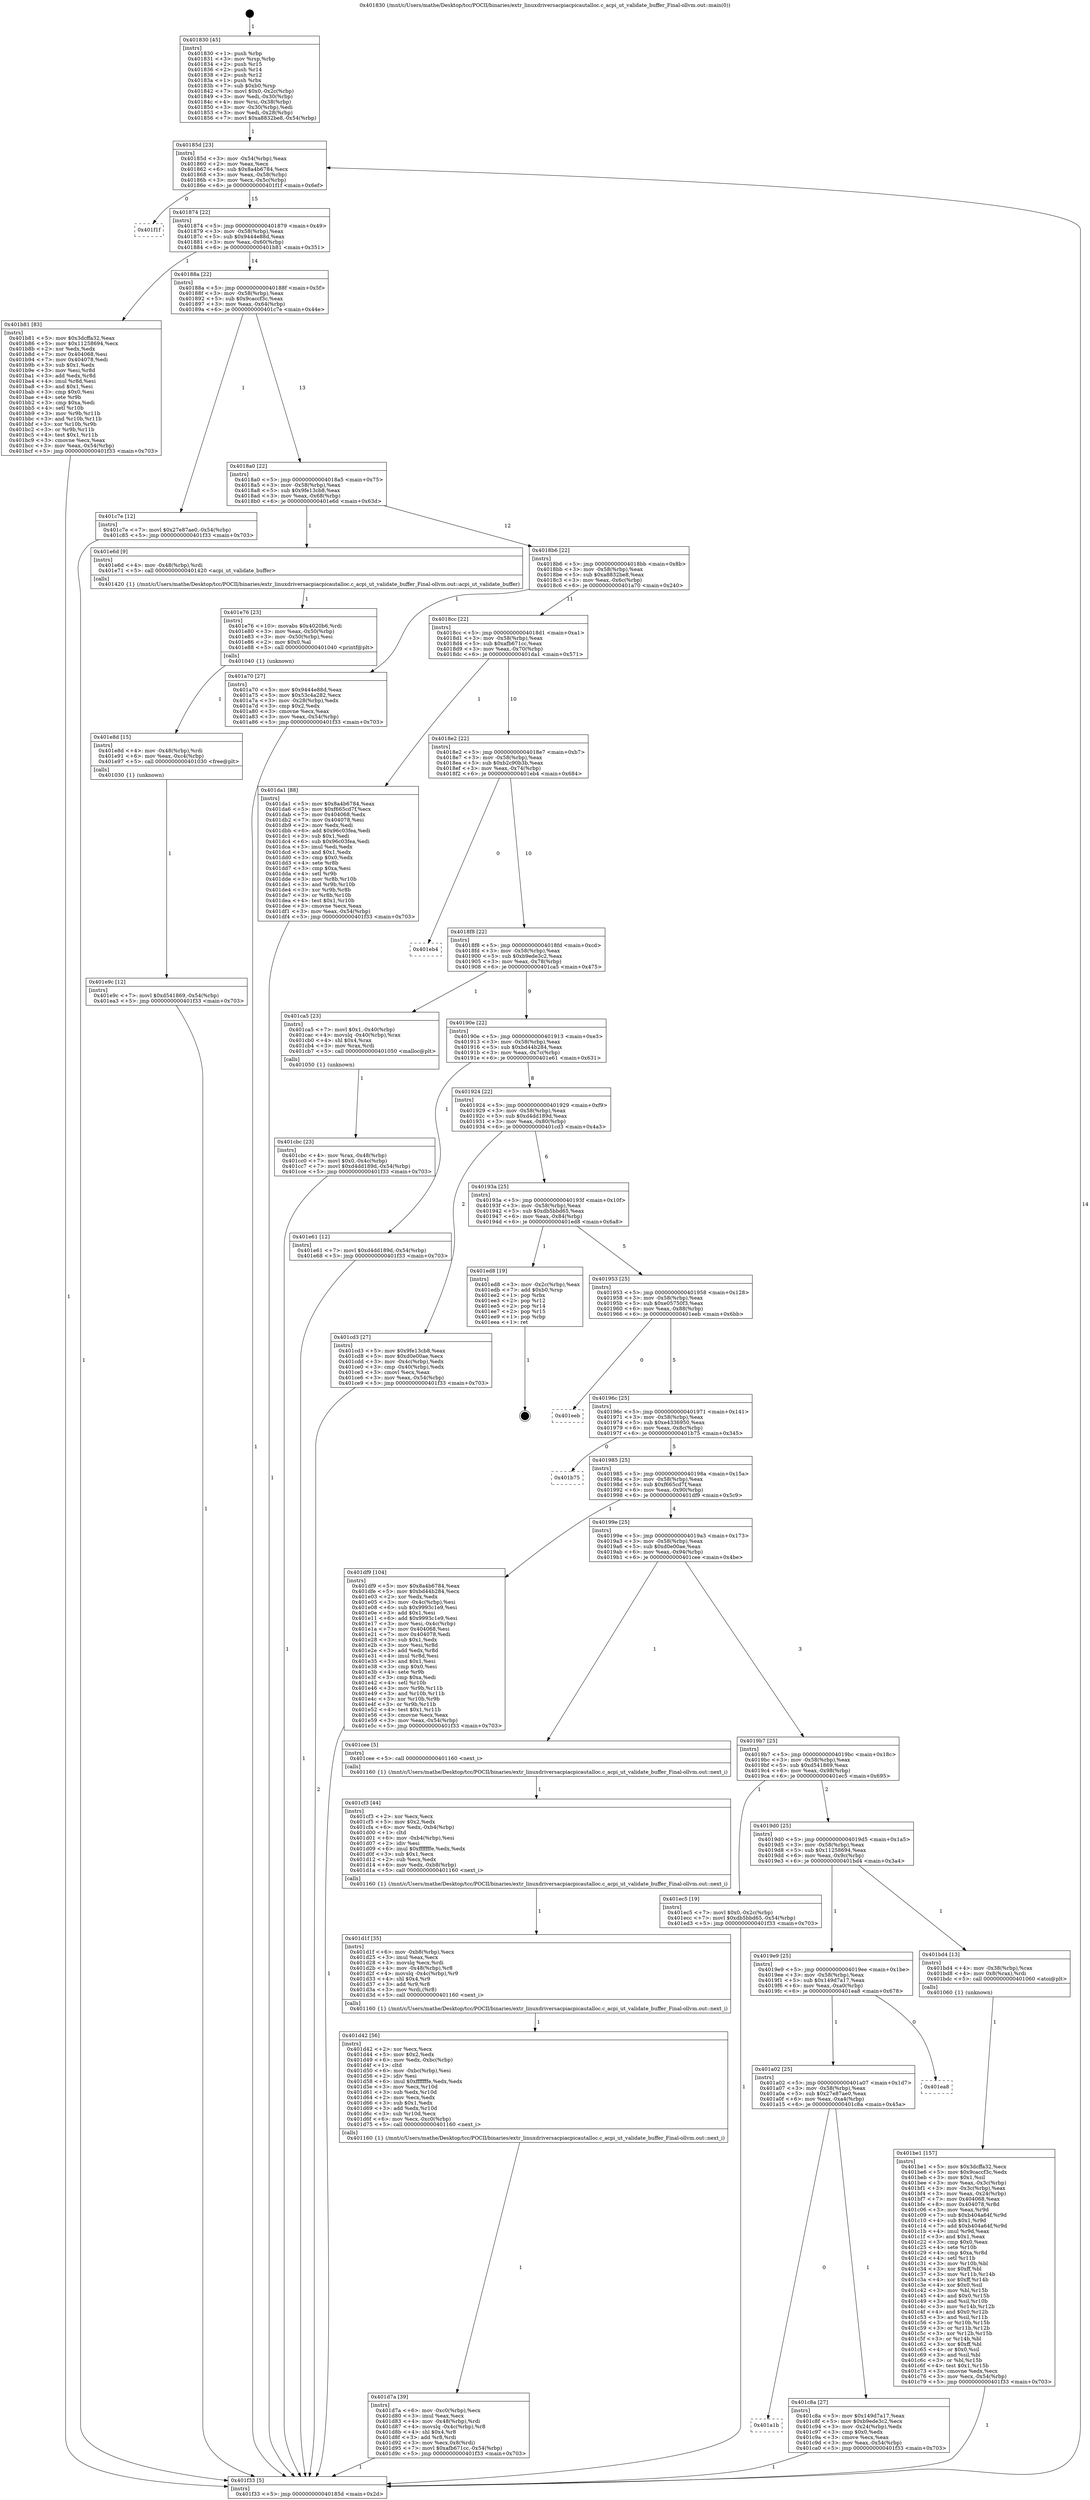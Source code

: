 digraph "0x401830" {
  label = "0x401830 (/mnt/c/Users/mathe/Desktop/tcc/POCII/binaries/extr_linuxdriversacpiacpicautalloc.c_acpi_ut_validate_buffer_Final-ollvm.out::main(0))"
  labelloc = "t"
  node[shape=record]

  Entry [label="",width=0.3,height=0.3,shape=circle,fillcolor=black,style=filled]
  "0x40185d" [label="{
     0x40185d [23]\l
     | [instrs]\l
     &nbsp;&nbsp;0x40185d \<+3\>: mov -0x54(%rbp),%eax\l
     &nbsp;&nbsp;0x401860 \<+2\>: mov %eax,%ecx\l
     &nbsp;&nbsp;0x401862 \<+6\>: sub $0x8a4b6784,%ecx\l
     &nbsp;&nbsp;0x401868 \<+3\>: mov %eax,-0x58(%rbp)\l
     &nbsp;&nbsp;0x40186b \<+3\>: mov %ecx,-0x5c(%rbp)\l
     &nbsp;&nbsp;0x40186e \<+6\>: je 0000000000401f1f \<main+0x6ef\>\l
  }"]
  "0x401f1f" [label="{
     0x401f1f\l
  }", style=dashed]
  "0x401874" [label="{
     0x401874 [22]\l
     | [instrs]\l
     &nbsp;&nbsp;0x401874 \<+5\>: jmp 0000000000401879 \<main+0x49\>\l
     &nbsp;&nbsp;0x401879 \<+3\>: mov -0x58(%rbp),%eax\l
     &nbsp;&nbsp;0x40187c \<+5\>: sub $0x9444e88d,%eax\l
     &nbsp;&nbsp;0x401881 \<+3\>: mov %eax,-0x60(%rbp)\l
     &nbsp;&nbsp;0x401884 \<+6\>: je 0000000000401b81 \<main+0x351\>\l
  }"]
  Exit [label="",width=0.3,height=0.3,shape=circle,fillcolor=black,style=filled,peripheries=2]
  "0x401b81" [label="{
     0x401b81 [83]\l
     | [instrs]\l
     &nbsp;&nbsp;0x401b81 \<+5\>: mov $0x3dcffa32,%eax\l
     &nbsp;&nbsp;0x401b86 \<+5\>: mov $0x11258694,%ecx\l
     &nbsp;&nbsp;0x401b8b \<+2\>: xor %edx,%edx\l
     &nbsp;&nbsp;0x401b8d \<+7\>: mov 0x404068,%esi\l
     &nbsp;&nbsp;0x401b94 \<+7\>: mov 0x404078,%edi\l
     &nbsp;&nbsp;0x401b9b \<+3\>: sub $0x1,%edx\l
     &nbsp;&nbsp;0x401b9e \<+3\>: mov %esi,%r8d\l
     &nbsp;&nbsp;0x401ba1 \<+3\>: add %edx,%r8d\l
     &nbsp;&nbsp;0x401ba4 \<+4\>: imul %r8d,%esi\l
     &nbsp;&nbsp;0x401ba8 \<+3\>: and $0x1,%esi\l
     &nbsp;&nbsp;0x401bab \<+3\>: cmp $0x0,%esi\l
     &nbsp;&nbsp;0x401bae \<+4\>: sete %r9b\l
     &nbsp;&nbsp;0x401bb2 \<+3\>: cmp $0xa,%edi\l
     &nbsp;&nbsp;0x401bb5 \<+4\>: setl %r10b\l
     &nbsp;&nbsp;0x401bb9 \<+3\>: mov %r9b,%r11b\l
     &nbsp;&nbsp;0x401bbc \<+3\>: and %r10b,%r11b\l
     &nbsp;&nbsp;0x401bbf \<+3\>: xor %r10b,%r9b\l
     &nbsp;&nbsp;0x401bc2 \<+3\>: or %r9b,%r11b\l
     &nbsp;&nbsp;0x401bc5 \<+4\>: test $0x1,%r11b\l
     &nbsp;&nbsp;0x401bc9 \<+3\>: cmovne %ecx,%eax\l
     &nbsp;&nbsp;0x401bcc \<+3\>: mov %eax,-0x54(%rbp)\l
     &nbsp;&nbsp;0x401bcf \<+5\>: jmp 0000000000401f33 \<main+0x703\>\l
  }"]
  "0x40188a" [label="{
     0x40188a [22]\l
     | [instrs]\l
     &nbsp;&nbsp;0x40188a \<+5\>: jmp 000000000040188f \<main+0x5f\>\l
     &nbsp;&nbsp;0x40188f \<+3\>: mov -0x58(%rbp),%eax\l
     &nbsp;&nbsp;0x401892 \<+5\>: sub $0x9caccf3c,%eax\l
     &nbsp;&nbsp;0x401897 \<+3\>: mov %eax,-0x64(%rbp)\l
     &nbsp;&nbsp;0x40189a \<+6\>: je 0000000000401c7e \<main+0x44e\>\l
  }"]
  "0x401e9c" [label="{
     0x401e9c [12]\l
     | [instrs]\l
     &nbsp;&nbsp;0x401e9c \<+7\>: movl $0xd541869,-0x54(%rbp)\l
     &nbsp;&nbsp;0x401ea3 \<+5\>: jmp 0000000000401f33 \<main+0x703\>\l
  }"]
  "0x401c7e" [label="{
     0x401c7e [12]\l
     | [instrs]\l
     &nbsp;&nbsp;0x401c7e \<+7\>: movl $0x27e87ae0,-0x54(%rbp)\l
     &nbsp;&nbsp;0x401c85 \<+5\>: jmp 0000000000401f33 \<main+0x703\>\l
  }"]
  "0x4018a0" [label="{
     0x4018a0 [22]\l
     | [instrs]\l
     &nbsp;&nbsp;0x4018a0 \<+5\>: jmp 00000000004018a5 \<main+0x75\>\l
     &nbsp;&nbsp;0x4018a5 \<+3\>: mov -0x58(%rbp),%eax\l
     &nbsp;&nbsp;0x4018a8 \<+5\>: sub $0x9fe13cb8,%eax\l
     &nbsp;&nbsp;0x4018ad \<+3\>: mov %eax,-0x68(%rbp)\l
     &nbsp;&nbsp;0x4018b0 \<+6\>: je 0000000000401e6d \<main+0x63d\>\l
  }"]
  "0x401e8d" [label="{
     0x401e8d [15]\l
     | [instrs]\l
     &nbsp;&nbsp;0x401e8d \<+4\>: mov -0x48(%rbp),%rdi\l
     &nbsp;&nbsp;0x401e91 \<+6\>: mov %eax,-0xc4(%rbp)\l
     &nbsp;&nbsp;0x401e97 \<+5\>: call 0000000000401030 \<free@plt\>\l
     | [calls]\l
     &nbsp;&nbsp;0x401030 \{1\} (unknown)\l
  }"]
  "0x401e6d" [label="{
     0x401e6d [9]\l
     | [instrs]\l
     &nbsp;&nbsp;0x401e6d \<+4\>: mov -0x48(%rbp),%rdi\l
     &nbsp;&nbsp;0x401e71 \<+5\>: call 0000000000401420 \<acpi_ut_validate_buffer\>\l
     | [calls]\l
     &nbsp;&nbsp;0x401420 \{1\} (/mnt/c/Users/mathe/Desktop/tcc/POCII/binaries/extr_linuxdriversacpiacpicautalloc.c_acpi_ut_validate_buffer_Final-ollvm.out::acpi_ut_validate_buffer)\l
  }"]
  "0x4018b6" [label="{
     0x4018b6 [22]\l
     | [instrs]\l
     &nbsp;&nbsp;0x4018b6 \<+5\>: jmp 00000000004018bb \<main+0x8b\>\l
     &nbsp;&nbsp;0x4018bb \<+3\>: mov -0x58(%rbp),%eax\l
     &nbsp;&nbsp;0x4018be \<+5\>: sub $0xa8832be8,%eax\l
     &nbsp;&nbsp;0x4018c3 \<+3\>: mov %eax,-0x6c(%rbp)\l
     &nbsp;&nbsp;0x4018c6 \<+6\>: je 0000000000401a70 \<main+0x240\>\l
  }"]
  "0x401e76" [label="{
     0x401e76 [23]\l
     | [instrs]\l
     &nbsp;&nbsp;0x401e76 \<+10\>: movabs $0x4020b6,%rdi\l
     &nbsp;&nbsp;0x401e80 \<+3\>: mov %eax,-0x50(%rbp)\l
     &nbsp;&nbsp;0x401e83 \<+3\>: mov -0x50(%rbp),%esi\l
     &nbsp;&nbsp;0x401e86 \<+2\>: mov $0x0,%al\l
     &nbsp;&nbsp;0x401e88 \<+5\>: call 0000000000401040 \<printf@plt\>\l
     | [calls]\l
     &nbsp;&nbsp;0x401040 \{1\} (unknown)\l
  }"]
  "0x401a70" [label="{
     0x401a70 [27]\l
     | [instrs]\l
     &nbsp;&nbsp;0x401a70 \<+5\>: mov $0x9444e88d,%eax\l
     &nbsp;&nbsp;0x401a75 \<+5\>: mov $0x53c4a282,%ecx\l
     &nbsp;&nbsp;0x401a7a \<+3\>: mov -0x28(%rbp),%edx\l
     &nbsp;&nbsp;0x401a7d \<+3\>: cmp $0x2,%edx\l
     &nbsp;&nbsp;0x401a80 \<+3\>: cmovne %ecx,%eax\l
     &nbsp;&nbsp;0x401a83 \<+3\>: mov %eax,-0x54(%rbp)\l
     &nbsp;&nbsp;0x401a86 \<+5\>: jmp 0000000000401f33 \<main+0x703\>\l
  }"]
  "0x4018cc" [label="{
     0x4018cc [22]\l
     | [instrs]\l
     &nbsp;&nbsp;0x4018cc \<+5\>: jmp 00000000004018d1 \<main+0xa1\>\l
     &nbsp;&nbsp;0x4018d1 \<+3\>: mov -0x58(%rbp),%eax\l
     &nbsp;&nbsp;0x4018d4 \<+5\>: sub $0xafb671cc,%eax\l
     &nbsp;&nbsp;0x4018d9 \<+3\>: mov %eax,-0x70(%rbp)\l
     &nbsp;&nbsp;0x4018dc \<+6\>: je 0000000000401da1 \<main+0x571\>\l
  }"]
  "0x401f33" [label="{
     0x401f33 [5]\l
     | [instrs]\l
     &nbsp;&nbsp;0x401f33 \<+5\>: jmp 000000000040185d \<main+0x2d\>\l
  }"]
  "0x401830" [label="{
     0x401830 [45]\l
     | [instrs]\l
     &nbsp;&nbsp;0x401830 \<+1\>: push %rbp\l
     &nbsp;&nbsp;0x401831 \<+3\>: mov %rsp,%rbp\l
     &nbsp;&nbsp;0x401834 \<+2\>: push %r15\l
     &nbsp;&nbsp;0x401836 \<+2\>: push %r14\l
     &nbsp;&nbsp;0x401838 \<+2\>: push %r12\l
     &nbsp;&nbsp;0x40183a \<+1\>: push %rbx\l
     &nbsp;&nbsp;0x40183b \<+7\>: sub $0xb0,%rsp\l
     &nbsp;&nbsp;0x401842 \<+7\>: movl $0x0,-0x2c(%rbp)\l
     &nbsp;&nbsp;0x401849 \<+3\>: mov %edi,-0x30(%rbp)\l
     &nbsp;&nbsp;0x40184c \<+4\>: mov %rsi,-0x38(%rbp)\l
     &nbsp;&nbsp;0x401850 \<+3\>: mov -0x30(%rbp),%edi\l
     &nbsp;&nbsp;0x401853 \<+3\>: mov %edi,-0x28(%rbp)\l
     &nbsp;&nbsp;0x401856 \<+7\>: movl $0xa8832be8,-0x54(%rbp)\l
  }"]
  "0x401d7a" [label="{
     0x401d7a [39]\l
     | [instrs]\l
     &nbsp;&nbsp;0x401d7a \<+6\>: mov -0xc0(%rbp),%ecx\l
     &nbsp;&nbsp;0x401d80 \<+3\>: imul %eax,%ecx\l
     &nbsp;&nbsp;0x401d83 \<+4\>: mov -0x48(%rbp),%rdi\l
     &nbsp;&nbsp;0x401d87 \<+4\>: movslq -0x4c(%rbp),%r8\l
     &nbsp;&nbsp;0x401d8b \<+4\>: shl $0x4,%r8\l
     &nbsp;&nbsp;0x401d8f \<+3\>: add %r8,%rdi\l
     &nbsp;&nbsp;0x401d92 \<+3\>: mov %ecx,0x8(%rdi)\l
     &nbsp;&nbsp;0x401d95 \<+7\>: movl $0xafb671cc,-0x54(%rbp)\l
     &nbsp;&nbsp;0x401d9c \<+5\>: jmp 0000000000401f33 \<main+0x703\>\l
  }"]
  "0x401da1" [label="{
     0x401da1 [88]\l
     | [instrs]\l
     &nbsp;&nbsp;0x401da1 \<+5\>: mov $0x8a4b6784,%eax\l
     &nbsp;&nbsp;0x401da6 \<+5\>: mov $0xf665cd7f,%ecx\l
     &nbsp;&nbsp;0x401dab \<+7\>: mov 0x404068,%edx\l
     &nbsp;&nbsp;0x401db2 \<+7\>: mov 0x404078,%esi\l
     &nbsp;&nbsp;0x401db9 \<+2\>: mov %edx,%edi\l
     &nbsp;&nbsp;0x401dbb \<+6\>: add $0x96c03fea,%edi\l
     &nbsp;&nbsp;0x401dc1 \<+3\>: sub $0x1,%edi\l
     &nbsp;&nbsp;0x401dc4 \<+6\>: sub $0x96c03fea,%edi\l
     &nbsp;&nbsp;0x401dca \<+3\>: imul %edi,%edx\l
     &nbsp;&nbsp;0x401dcd \<+3\>: and $0x1,%edx\l
     &nbsp;&nbsp;0x401dd0 \<+3\>: cmp $0x0,%edx\l
     &nbsp;&nbsp;0x401dd3 \<+4\>: sete %r8b\l
     &nbsp;&nbsp;0x401dd7 \<+3\>: cmp $0xa,%esi\l
     &nbsp;&nbsp;0x401dda \<+4\>: setl %r9b\l
     &nbsp;&nbsp;0x401dde \<+3\>: mov %r8b,%r10b\l
     &nbsp;&nbsp;0x401de1 \<+3\>: and %r9b,%r10b\l
     &nbsp;&nbsp;0x401de4 \<+3\>: xor %r9b,%r8b\l
     &nbsp;&nbsp;0x401de7 \<+3\>: or %r8b,%r10b\l
     &nbsp;&nbsp;0x401dea \<+4\>: test $0x1,%r10b\l
     &nbsp;&nbsp;0x401dee \<+3\>: cmovne %ecx,%eax\l
     &nbsp;&nbsp;0x401df1 \<+3\>: mov %eax,-0x54(%rbp)\l
     &nbsp;&nbsp;0x401df4 \<+5\>: jmp 0000000000401f33 \<main+0x703\>\l
  }"]
  "0x4018e2" [label="{
     0x4018e2 [22]\l
     | [instrs]\l
     &nbsp;&nbsp;0x4018e2 \<+5\>: jmp 00000000004018e7 \<main+0xb7\>\l
     &nbsp;&nbsp;0x4018e7 \<+3\>: mov -0x58(%rbp),%eax\l
     &nbsp;&nbsp;0x4018ea \<+5\>: sub $0xb2c90b3b,%eax\l
     &nbsp;&nbsp;0x4018ef \<+3\>: mov %eax,-0x74(%rbp)\l
     &nbsp;&nbsp;0x4018f2 \<+6\>: je 0000000000401eb4 \<main+0x684\>\l
  }"]
  "0x401d42" [label="{
     0x401d42 [56]\l
     | [instrs]\l
     &nbsp;&nbsp;0x401d42 \<+2\>: xor %ecx,%ecx\l
     &nbsp;&nbsp;0x401d44 \<+5\>: mov $0x2,%edx\l
     &nbsp;&nbsp;0x401d49 \<+6\>: mov %edx,-0xbc(%rbp)\l
     &nbsp;&nbsp;0x401d4f \<+1\>: cltd\l
     &nbsp;&nbsp;0x401d50 \<+6\>: mov -0xbc(%rbp),%esi\l
     &nbsp;&nbsp;0x401d56 \<+2\>: idiv %esi\l
     &nbsp;&nbsp;0x401d58 \<+6\>: imul $0xfffffffe,%edx,%edx\l
     &nbsp;&nbsp;0x401d5e \<+3\>: mov %ecx,%r10d\l
     &nbsp;&nbsp;0x401d61 \<+3\>: sub %edx,%r10d\l
     &nbsp;&nbsp;0x401d64 \<+2\>: mov %ecx,%edx\l
     &nbsp;&nbsp;0x401d66 \<+3\>: sub $0x1,%edx\l
     &nbsp;&nbsp;0x401d69 \<+3\>: add %edx,%r10d\l
     &nbsp;&nbsp;0x401d6c \<+3\>: sub %r10d,%ecx\l
     &nbsp;&nbsp;0x401d6f \<+6\>: mov %ecx,-0xc0(%rbp)\l
     &nbsp;&nbsp;0x401d75 \<+5\>: call 0000000000401160 \<next_i\>\l
     | [calls]\l
     &nbsp;&nbsp;0x401160 \{1\} (/mnt/c/Users/mathe/Desktop/tcc/POCII/binaries/extr_linuxdriversacpiacpicautalloc.c_acpi_ut_validate_buffer_Final-ollvm.out::next_i)\l
  }"]
  "0x401eb4" [label="{
     0x401eb4\l
  }", style=dashed]
  "0x4018f8" [label="{
     0x4018f8 [22]\l
     | [instrs]\l
     &nbsp;&nbsp;0x4018f8 \<+5\>: jmp 00000000004018fd \<main+0xcd\>\l
     &nbsp;&nbsp;0x4018fd \<+3\>: mov -0x58(%rbp),%eax\l
     &nbsp;&nbsp;0x401900 \<+5\>: sub $0xb9ede3c2,%eax\l
     &nbsp;&nbsp;0x401905 \<+3\>: mov %eax,-0x78(%rbp)\l
     &nbsp;&nbsp;0x401908 \<+6\>: je 0000000000401ca5 \<main+0x475\>\l
  }"]
  "0x401d1f" [label="{
     0x401d1f [35]\l
     | [instrs]\l
     &nbsp;&nbsp;0x401d1f \<+6\>: mov -0xb8(%rbp),%ecx\l
     &nbsp;&nbsp;0x401d25 \<+3\>: imul %eax,%ecx\l
     &nbsp;&nbsp;0x401d28 \<+3\>: movslq %ecx,%rdi\l
     &nbsp;&nbsp;0x401d2b \<+4\>: mov -0x48(%rbp),%r8\l
     &nbsp;&nbsp;0x401d2f \<+4\>: movslq -0x4c(%rbp),%r9\l
     &nbsp;&nbsp;0x401d33 \<+4\>: shl $0x4,%r9\l
     &nbsp;&nbsp;0x401d37 \<+3\>: add %r9,%r8\l
     &nbsp;&nbsp;0x401d3a \<+3\>: mov %rdi,(%r8)\l
     &nbsp;&nbsp;0x401d3d \<+5\>: call 0000000000401160 \<next_i\>\l
     | [calls]\l
     &nbsp;&nbsp;0x401160 \{1\} (/mnt/c/Users/mathe/Desktop/tcc/POCII/binaries/extr_linuxdriversacpiacpicautalloc.c_acpi_ut_validate_buffer_Final-ollvm.out::next_i)\l
  }"]
  "0x401ca5" [label="{
     0x401ca5 [23]\l
     | [instrs]\l
     &nbsp;&nbsp;0x401ca5 \<+7\>: movl $0x1,-0x40(%rbp)\l
     &nbsp;&nbsp;0x401cac \<+4\>: movslq -0x40(%rbp),%rax\l
     &nbsp;&nbsp;0x401cb0 \<+4\>: shl $0x4,%rax\l
     &nbsp;&nbsp;0x401cb4 \<+3\>: mov %rax,%rdi\l
     &nbsp;&nbsp;0x401cb7 \<+5\>: call 0000000000401050 \<malloc@plt\>\l
     | [calls]\l
     &nbsp;&nbsp;0x401050 \{1\} (unknown)\l
  }"]
  "0x40190e" [label="{
     0x40190e [22]\l
     | [instrs]\l
     &nbsp;&nbsp;0x40190e \<+5\>: jmp 0000000000401913 \<main+0xe3\>\l
     &nbsp;&nbsp;0x401913 \<+3\>: mov -0x58(%rbp),%eax\l
     &nbsp;&nbsp;0x401916 \<+5\>: sub $0xbd44b284,%eax\l
     &nbsp;&nbsp;0x40191b \<+3\>: mov %eax,-0x7c(%rbp)\l
     &nbsp;&nbsp;0x40191e \<+6\>: je 0000000000401e61 \<main+0x631\>\l
  }"]
  "0x401cf3" [label="{
     0x401cf3 [44]\l
     | [instrs]\l
     &nbsp;&nbsp;0x401cf3 \<+2\>: xor %ecx,%ecx\l
     &nbsp;&nbsp;0x401cf5 \<+5\>: mov $0x2,%edx\l
     &nbsp;&nbsp;0x401cfa \<+6\>: mov %edx,-0xb4(%rbp)\l
     &nbsp;&nbsp;0x401d00 \<+1\>: cltd\l
     &nbsp;&nbsp;0x401d01 \<+6\>: mov -0xb4(%rbp),%esi\l
     &nbsp;&nbsp;0x401d07 \<+2\>: idiv %esi\l
     &nbsp;&nbsp;0x401d09 \<+6\>: imul $0xfffffffe,%edx,%edx\l
     &nbsp;&nbsp;0x401d0f \<+3\>: sub $0x1,%ecx\l
     &nbsp;&nbsp;0x401d12 \<+2\>: sub %ecx,%edx\l
     &nbsp;&nbsp;0x401d14 \<+6\>: mov %edx,-0xb8(%rbp)\l
     &nbsp;&nbsp;0x401d1a \<+5\>: call 0000000000401160 \<next_i\>\l
     | [calls]\l
     &nbsp;&nbsp;0x401160 \{1\} (/mnt/c/Users/mathe/Desktop/tcc/POCII/binaries/extr_linuxdriversacpiacpicautalloc.c_acpi_ut_validate_buffer_Final-ollvm.out::next_i)\l
  }"]
  "0x401e61" [label="{
     0x401e61 [12]\l
     | [instrs]\l
     &nbsp;&nbsp;0x401e61 \<+7\>: movl $0xd4dd189d,-0x54(%rbp)\l
     &nbsp;&nbsp;0x401e68 \<+5\>: jmp 0000000000401f33 \<main+0x703\>\l
  }"]
  "0x401924" [label="{
     0x401924 [22]\l
     | [instrs]\l
     &nbsp;&nbsp;0x401924 \<+5\>: jmp 0000000000401929 \<main+0xf9\>\l
     &nbsp;&nbsp;0x401929 \<+3\>: mov -0x58(%rbp),%eax\l
     &nbsp;&nbsp;0x40192c \<+5\>: sub $0xd4dd189d,%eax\l
     &nbsp;&nbsp;0x401931 \<+3\>: mov %eax,-0x80(%rbp)\l
     &nbsp;&nbsp;0x401934 \<+6\>: je 0000000000401cd3 \<main+0x4a3\>\l
  }"]
  "0x401cbc" [label="{
     0x401cbc [23]\l
     | [instrs]\l
     &nbsp;&nbsp;0x401cbc \<+4\>: mov %rax,-0x48(%rbp)\l
     &nbsp;&nbsp;0x401cc0 \<+7\>: movl $0x0,-0x4c(%rbp)\l
     &nbsp;&nbsp;0x401cc7 \<+7\>: movl $0xd4dd189d,-0x54(%rbp)\l
     &nbsp;&nbsp;0x401cce \<+5\>: jmp 0000000000401f33 \<main+0x703\>\l
  }"]
  "0x401cd3" [label="{
     0x401cd3 [27]\l
     | [instrs]\l
     &nbsp;&nbsp;0x401cd3 \<+5\>: mov $0x9fe13cb8,%eax\l
     &nbsp;&nbsp;0x401cd8 \<+5\>: mov $0xd0e00ae,%ecx\l
     &nbsp;&nbsp;0x401cdd \<+3\>: mov -0x4c(%rbp),%edx\l
     &nbsp;&nbsp;0x401ce0 \<+3\>: cmp -0x40(%rbp),%edx\l
     &nbsp;&nbsp;0x401ce3 \<+3\>: cmovl %ecx,%eax\l
     &nbsp;&nbsp;0x401ce6 \<+3\>: mov %eax,-0x54(%rbp)\l
     &nbsp;&nbsp;0x401ce9 \<+5\>: jmp 0000000000401f33 \<main+0x703\>\l
  }"]
  "0x40193a" [label="{
     0x40193a [25]\l
     | [instrs]\l
     &nbsp;&nbsp;0x40193a \<+5\>: jmp 000000000040193f \<main+0x10f\>\l
     &nbsp;&nbsp;0x40193f \<+3\>: mov -0x58(%rbp),%eax\l
     &nbsp;&nbsp;0x401942 \<+5\>: sub $0xdb5bbd65,%eax\l
     &nbsp;&nbsp;0x401947 \<+6\>: mov %eax,-0x84(%rbp)\l
     &nbsp;&nbsp;0x40194d \<+6\>: je 0000000000401ed8 \<main+0x6a8\>\l
  }"]
  "0x401a1b" [label="{
     0x401a1b\l
  }", style=dashed]
  "0x401ed8" [label="{
     0x401ed8 [19]\l
     | [instrs]\l
     &nbsp;&nbsp;0x401ed8 \<+3\>: mov -0x2c(%rbp),%eax\l
     &nbsp;&nbsp;0x401edb \<+7\>: add $0xb0,%rsp\l
     &nbsp;&nbsp;0x401ee2 \<+1\>: pop %rbx\l
     &nbsp;&nbsp;0x401ee3 \<+2\>: pop %r12\l
     &nbsp;&nbsp;0x401ee5 \<+2\>: pop %r14\l
     &nbsp;&nbsp;0x401ee7 \<+2\>: pop %r15\l
     &nbsp;&nbsp;0x401ee9 \<+1\>: pop %rbp\l
     &nbsp;&nbsp;0x401eea \<+1\>: ret\l
  }"]
  "0x401953" [label="{
     0x401953 [25]\l
     | [instrs]\l
     &nbsp;&nbsp;0x401953 \<+5\>: jmp 0000000000401958 \<main+0x128\>\l
     &nbsp;&nbsp;0x401958 \<+3\>: mov -0x58(%rbp),%eax\l
     &nbsp;&nbsp;0x40195b \<+5\>: sub $0xe05750f3,%eax\l
     &nbsp;&nbsp;0x401960 \<+6\>: mov %eax,-0x88(%rbp)\l
     &nbsp;&nbsp;0x401966 \<+6\>: je 0000000000401eeb \<main+0x6bb\>\l
  }"]
  "0x401c8a" [label="{
     0x401c8a [27]\l
     | [instrs]\l
     &nbsp;&nbsp;0x401c8a \<+5\>: mov $0x149d7a17,%eax\l
     &nbsp;&nbsp;0x401c8f \<+5\>: mov $0xb9ede3c2,%ecx\l
     &nbsp;&nbsp;0x401c94 \<+3\>: mov -0x24(%rbp),%edx\l
     &nbsp;&nbsp;0x401c97 \<+3\>: cmp $0x0,%edx\l
     &nbsp;&nbsp;0x401c9a \<+3\>: cmove %ecx,%eax\l
     &nbsp;&nbsp;0x401c9d \<+3\>: mov %eax,-0x54(%rbp)\l
     &nbsp;&nbsp;0x401ca0 \<+5\>: jmp 0000000000401f33 \<main+0x703\>\l
  }"]
  "0x401eeb" [label="{
     0x401eeb\l
  }", style=dashed]
  "0x40196c" [label="{
     0x40196c [25]\l
     | [instrs]\l
     &nbsp;&nbsp;0x40196c \<+5\>: jmp 0000000000401971 \<main+0x141\>\l
     &nbsp;&nbsp;0x401971 \<+3\>: mov -0x58(%rbp),%eax\l
     &nbsp;&nbsp;0x401974 \<+5\>: sub $0xe4336950,%eax\l
     &nbsp;&nbsp;0x401979 \<+6\>: mov %eax,-0x8c(%rbp)\l
     &nbsp;&nbsp;0x40197f \<+6\>: je 0000000000401b75 \<main+0x345\>\l
  }"]
  "0x401a02" [label="{
     0x401a02 [25]\l
     | [instrs]\l
     &nbsp;&nbsp;0x401a02 \<+5\>: jmp 0000000000401a07 \<main+0x1d7\>\l
     &nbsp;&nbsp;0x401a07 \<+3\>: mov -0x58(%rbp),%eax\l
     &nbsp;&nbsp;0x401a0a \<+5\>: sub $0x27e87ae0,%eax\l
     &nbsp;&nbsp;0x401a0f \<+6\>: mov %eax,-0xa4(%rbp)\l
     &nbsp;&nbsp;0x401a15 \<+6\>: je 0000000000401c8a \<main+0x45a\>\l
  }"]
  "0x401b75" [label="{
     0x401b75\l
  }", style=dashed]
  "0x401985" [label="{
     0x401985 [25]\l
     | [instrs]\l
     &nbsp;&nbsp;0x401985 \<+5\>: jmp 000000000040198a \<main+0x15a\>\l
     &nbsp;&nbsp;0x40198a \<+3\>: mov -0x58(%rbp),%eax\l
     &nbsp;&nbsp;0x40198d \<+5\>: sub $0xf665cd7f,%eax\l
     &nbsp;&nbsp;0x401992 \<+6\>: mov %eax,-0x90(%rbp)\l
     &nbsp;&nbsp;0x401998 \<+6\>: je 0000000000401df9 \<main+0x5c9\>\l
  }"]
  "0x401ea8" [label="{
     0x401ea8\l
  }", style=dashed]
  "0x401df9" [label="{
     0x401df9 [104]\l
     | [instrs]\l
     &nbsp;&nbsp;0x401df9 \<+5\>: mov $0x8a4b6784,%eax\l
     &nbsp;&nbsp;0x401dfe \<+5\>: mov $0xbd44b284,%ecx\l
     &nbsp;&nbsp;0x401e03 \<+2\>: xor %edx,%edx\l
     &nbsp;&nbsp;0x401e05 \<+3\>: mov -0x4c(%rbp),%esi\l
     &nbsp;&nbsp;0x401e08 \<+6\>: sub $0x9993c1e9,%esi\l
     &nbsp;&nbsp;0x401e0e \<+3\>: add $0x1,%esi\l
     &nbsp;&nbsp;0x401e11 \<+6\>: add $0x9993c1e9,%esi\l
     &nbsp;&nbsp;0x401e17 \<+3\>: mov %esi,-0x4c(%rbp)\l
     &nbsp;&nbsp;0x401e1a \<+7\>: mov 0x404068,%esi\l
     &nbsp;&nbsp;0x401e21 \<+7\>: mov 0x404078,%edi\l
     &nbsp;&nbsp;0x401e28 \<+3\>: sub $0x1,%edx\l
     &nbsp;&nbsp;0x401e2b \<+3\>: mov %esi,%r8d\l
     &nbsp;&nbsp;0x401e2e \<+3\>: add %edx,%r8d\l
     &nbsp;&nbsp;0x401e31 \<+4\>: imul %r8d,%esi\l
     &nbsp;&nbsp;0x401e35 \<+3\>: and $0x1,%esi\l
     &nbsp;&nbsp;0x401e38 \<+3\>: cmp $0x0,%esi\l
     &nbsp;&nbsp;0x401e3b \<+4\>: sete %r9b\l
     &nbsp;&nbsp;0x401e3f \<+3\>: cmp $0xa,%edi\l
     &nbsp;&nbsp;0x401e42 \<+4\>: setl %r10b\l
     &nbsp;&nbsp;0x401e46 \<+3\>: mov %r9b,%r11b\l
     &nbsp;&nbsp;0x401e49 \<+3\>: and %r10b,%r11b\l
     &nbsp;&nbsp;0x401e4c \<+3\>: xor %r10b,%r9b\l
     &nbsp;&nbsp;0x401e4f \<+3\>: or %r9b,%r11b\l
     &nbsp;&nbsp;0x401e52 \<+4\>: test $0x1,%r11b\l
     &nbsp;&nbsp;0x401e56 \<+3\>: cmovne %ecx,%eax\l
     &nbsp;&nbsp;0x401e59 \<+3\>: mov %eax,-0x54(%rbp)\l
     &nbsp;&nbsp;0x401e5c \<+5\>: jmp 0000000000401f33 \<main+0x703\>\l
  }"]
  "0x40199e" [label="{
     0x40199e [25]\l
     | [instrs]\l
     &nbsp;&nbsp;0x40199e \<+5\>: jmp 00000000004019a3 \<main+0x173\>\l
     &nbsp;&nbsp;0x4019a3 \<+3\>: mov -0x58(%rbp),%eax\l
     &nbsp;&nbsp;0x4019a6 \<+5\>: sub $0xd0e00ae,%eax\l
     &nbsp;&nbsp;0x4019ab \<+6\>: mov %eax,-0x94(%rbp)\l
     &nbsp;&nbsp;0x4019b1 \<+6\>: je 0000000000401cee \<main+0x4be\>\l
  }"]
  "0x401be1" [label="{
     0x401be1 [157]\l
     | [instrs]\l
     &nbsp;&nbsp;0x401be1 \<+5\>: mov $0x3dcffa32,%ecx\l
     &nbsp;&nbsp;0x401be6 \<+5\>: mov $0x9caccf3c,%edx\l
     &nbsp;&nbsp;0x401beb \<+3\>: mov $0x1,%sil\l
     &nbsp;&nbsp;0x401bee \<+3\>: mov %eax,-0x3c(%rbp)\l
     &nbsp;&nbsp;0x401bf1 \<+3\>: mov -0x3c(%rbp),%eax\l
     &nbsp;&nbsp;0x401bf4 \<+3\>: mov %eax,-0x24(%rbp)\l
     &nbsp;&nbsp;0x401bf7 \<+7\>: mov 0x404068,%eax\l
     &nbsp;&nbsp;0x401bfe \<+8\>: mov 0x404078,%r8d\l
     &nbsp;&nbsp;0x401c06 \<+3\>: mov %eax,%r9d\l
     &nbsp;&nbsp;0x401c09 \<+7\>: sub $0xb404a64f,%r9d\l
     &nbsp;&nbsp;0x401c10 \<+4\>: sub $0x1,%r9d\l
     &nbsp;&nbsp;0x401c14 \<+7\>: add $0xb404a64f,%r9d\l
     &nbsp;&nbsp;0x401c1b \<+4\>: imul %r9d,%eax\l
     &nbsp;&nbsp;0x401c1f \<+3\>: and $0x1,%eax\l
     &nbsp;&nbsp;0x401c22 \<+3\>: cmp $0x0,%eax\l
     &nbsp;&nbsp;0x401c25 \<+4\>: sete %r10b\l
     &nbsp;&nbsp;0x401c29 \<+4\>: cmp $0xa,%r8d\l
     &nbsp;&nbsp;0x401c2d \<+4\>: setl %r11b\l
     &nbsp;&nbsp;0x401c31 \<+3\>: mov %r10b,%bl\l
     &nbsp;&nbsp;0x401c34 \<+3\>: xor $0xff,%bl\l
     &nbsp;&nbsp;0x401c37 \<+3\>: mov %r11b,%r14b\l
     &nbsp;&nbsp;0x401c3a \<+4\>: xor $0xff,%r14b\l
     &nbsp;&nbsp;0x401c3e \<+4\>: xor $0x0,%sil\l
     &nbsp;&nbsp;0x401c42 \<+3\>: mov %bl,%r15b\l
     &nbsp;&nbsp;0x401c45 \<+4\>: and $0x0,%r15b\l
     &nbsp;&nbsp;0x401c49 \<+3\>: and %sil,%r10b\l
     &nbsp;&nbsp;0x401c4c \<+3\>: mov %r14b,%r12b\l
     &nbsp;&nbsp;0x401c4f \<+4\>: and $0x0,%r12b\l
     &nbsp;&nbsp;0x401c53 \<+3\>: and %sil,%r11b\l
     &nbsp;&nbsp;0x401c56 \<+3\>: or %r10b,%r15b\l
     &nbsp;&nbsp;0x401c59 \<+3\>: or %r11b,%r12b\l
     &nbsp;&nbsp;0x401c5c \<+3\>: xor %r12b,%r15b\l
     &nbsp;&nbsp;0x401c5f \<+3\>: or %r14b,%bl\l
     &nbsp;&nbsp;0x401c62 \<+3\>: xor $0xff,%bl\l
     &nbsp;&nbsp;0x401c65 \<+4\>: or $0x0,%sil\l
     &nbsp;&nbsp;0x401c69 \<+3\>: and %sil,%bl\l
     &nbsp;&nbsp;0x401c6c \<+3\>: or %bl,%r15b\l
     &nbsp;&nbsp;0x401c6f \<+4\>: test $0x1,%r15b\l
     &nbsp;&nbsp;0x401c73 \<+3\>: cmovne %edx,%ecx\l
     &nbsp;&nbsp;0x401c76 \<+3\>: mov %ecx,-0x54(%rbp)\l
     &nbsp;&nbsp;0x401c79 \<+5\>: jmp 0000000000401f33 \<main+0x703\>\l
  }"]
  "0x401cee" [label="{
     0x401cee [5]\l
     | [instrs]\l
     &nbsp;&nbsp;0x401cee \<+5\>: call 0000000000401160 \<next_i\>\l
     | [calls]\l
     &nbsp;&nbsp;0x401160 \{1\} (/mnt/c/Users/mathe/Desktop/tcc/POCII/binaries/extr_linuxdriversacpiacpicautalloc.c_acpi_ut_validate_buffer_Final-ollvm.out::next_i)\l
  }"]
  "0x4019b7" [label="{
     0x4019b7 [25]\l
     | [instrs]\l
     &nbsp;&nbsp;0x4019b7 \<+5\>: jmp 00000000004019bc \<main+0x18c\>\l
     &nbsp;&nbsp;0x4019bc \<+3\>: mov -0x58(%rbp),%eax\l
     &nbsp;&nbsp;0x4019bf \<+5\>: sub $0xd541869,%eax\l
     &nbsp;&nbsp;0x4019c4 \<+6\>: mov %eax,-0x98(%rbp)\l
     &nbsp;&nbsp;0x4019ca \<+6\>: je 0000000000401ec5 \<main+0x695\>\l
  }"]
  "0x4019e9" [label="{
     0x4019e9 [25]\l
     | [instrs]\l
     &nbsp;&nbsp;0x4019e9 \<+5\>: jmp 00000000004019ee \<main+0x1be\>\l
     &nbsp;&nbsp;0x4019ee \<+3\>: mov -0x58(%rbp),%eax\l
     &nbsp;&nbsp;0x4019f1 \<+5\>: sub $0x149d7a17,%eax\l
     &nbsp;&nbsp;0x4019f6 \<+6\>: mov %eax,-0xa0(%rbp)\l
     &nbsp;&nbsp;0x4019fc \<+6\>: je 0000000000401ea8 \<main+0x678\>\l
  }"]
  "0x401ec5" [label="{
     0x401ec5 [19]\l
     | [instrs]\l
     &nbsp;&nbsp;0x401ec5 \<+7\>: movl $0x0,-0x2c(%rbp)\l
     &nbsp;&nbsp;0x401ecc \<+7\>: movl $0xdb5bbd65,-0x54(%rbp)\l
     &nbsp;&nbsp;0x401ed3 \<+5\>: jmp 0000000000401f33 \<main+0x703\>\l
  }"]
  "0x4019d0" [label="{
     0x4019d0 [25]\l
     | [instrs]\l
     &nbsp;&nbsp;0x4019d0 \<+5\>: jmp 00000000004019d5 \<main+0x1a5\>\l
     &nbsp;&nbsp;0x4019d5 \<+3\>: mov -0x58(%rbp),%eax\l
     &nbsp;&nbsp;0x4019d8 \<+5\>: sub $0x11258694,%eax\l
     &nbsp;&nbsp;0x4019dd \<+6\>: mov %eax,-0x9c(%rbp)\l
     &nbsp;&nbsp;0x4019e3 \<+6\>: je 0000000000401bd4 \<main+0x3a4\>\l
  }"]
  "0x401bd4" [label="{
     0x401bd4 [13]\l
     | [instrs]\l
     &nbsp;&nbsp;0x401bd4 \<+4\>: mov -0x38(%rbp),%rax\l
     &nbsp;&nbsp;0x401bd8 \<+4\>: mov 0x8(%rax),%rdi\l
     &nbsp;&nbsp;0x401bdc \<+5\>: call 0000000000401060 \<atoi@plt\>\l
     | [calls]\l
     &nbsp;&nbsp;0x401060 \{1\} (unknown)\l
  }"]
  Entry -> "0x401830" [label=" 1"]
  "0x40185d" -> "0x401f1f" [label=" 0"]
  "0x40185d" -> "0x401874" [label=" 15"]
  "0x401ed8" -> Exit [label=" 1"]
  "0x401874" -> "0x401b81" [label=" 1"]
  "0x401874" -> "0x40188a" [label=" 14"]
  "0x401ec5" -> "0x401f33" [label=" 1"]
  "0x40188a" -> "0x401c7e" [label=" 1"]
  "0x40188a" -> "0x4018a0" [label=" 13"]
  "0x401e9c" -> "0x401f33" [label=" 1"]
  "0x4018a0" -> "0x401e6d" [label=" 1"]
  "0x4018a0" -> "0x4018b6" [label=" 12"]
  "0x401e8d" -> "0x401e9c" [label=" 1"]
  "0x4018b6" -> "0x401a70" [label=" 1"]
  "0x4018b6" -> "0x4018cc" [label=" 11"]
  "0x401a70" -> "0x401f33" [label=" 1"]
  "0x401830" -> "0x40185d" [label=" 1"]
  "0x401f33" -> "0x40185d" [label=" 14"]
  "0x401b81" -> "0x401f33" [label=" 1"]
  "0x401e76" -> "0x401e8d" [label=" 1"]
  "0x4018cc" -> "0x401da1" [label=" 1"]
  "0x4018cc" -> "0x4018e2" [label=" 10"]
  "0x401e6d" -> "0x401e76" [label=" 1"]
  "0x4018e2" -> "0x401eb4" [label=" 0"]
  "0x4018e2" -> "0x4018f8" [label=" 10"]
  "0x401e61" -> "0x401f33" [label=" 1"]
  "0x4018f8" -> "0x401ca5" [label=" 1"]
  "0x4018f8" -> "0x40190e" [label=" 9"]
  "0x401df9" -> "0x401f33" [label=" 1"]
  "0x40190e" -> "0x401e61" [label=" 1"]
  "0x40190e" -> "0x401924" [label=" 8"]
  "0x401da1" -> "0x401f33" [label=" 1"]
  "0x401924" -> "0x401cd3" [label=" 2"]
  "0x401924" -> "0x40193a" [label=" 6"]
  "0x401d7a" -> "0x401f33" [label=" 1"]
  "0x40193a" -> "0x401ed8" [label=" 1"]
  "0x40193a" -> "0x401953" [label=" 5"]
  "0x401d42" -> "0x401d7a" [label=" 1"]
  "0x401953" -> "0x401eeb" [label=" 0"]
  "0x401953" -> "0x40196c" [label=" 5"]
  "0x401d1f" -> "0x401d42" [label=" 1"]
  "0x40196c" -> "0x401b75" [label=" 0"]
  "0x40196c" -> "0x401985" [label=" 5"]
  "0x401cee" -> "0x401cf3" [label=" 1"]
  "0x401985" -> "0x401df9" [label=" 1"]
  "0x401985" -> "0x40199e" [label=" 4"]
  "0x401cd3" -> "0x401f33" [label=" 2"]
  "0x40199e" -> "0x401cee" [label=" 1"]
  "0x40199e" -> "0x4019b7" [label=" 3"]
  "0x401ca5" -> "0x401cbc" [label=" 1"]
  "0x4019b7" -> "0x401ec5" [label=" 1"]
  "0x4019b7" -> "0x4019d0" [label=" 2"]
  "0x401c8a" -> "0x401f33" [label=" 1"]
  "0x4019d0" -> "0x401bd4" [label=" 1"]
  "0x4019d0" -> "0x4019e9" [label=" 1"]
  "0x401bd4" -> "0x401be1" [label=" 1"]
  "0x401be1" -> "0x401f33" [label=" 1"]
  "0x401c7e" -> "0x401f33" [label=" 1"]
  "0x401cbc" -> "0x401f33" [label=" 1"]
  "0x4019e9" -> "0x401ea8" [label=" 0"]
  "0x4019e9" -> "0x401a02" [label=" 1"]
  "0x401cf3" -> "0x401d1f" [label=" 1"]
  "0x401a02" -> "0x401c8a" [label=" 1"]
  "0x401a02" -> "0x401a1b" [label=" 0"]
}
